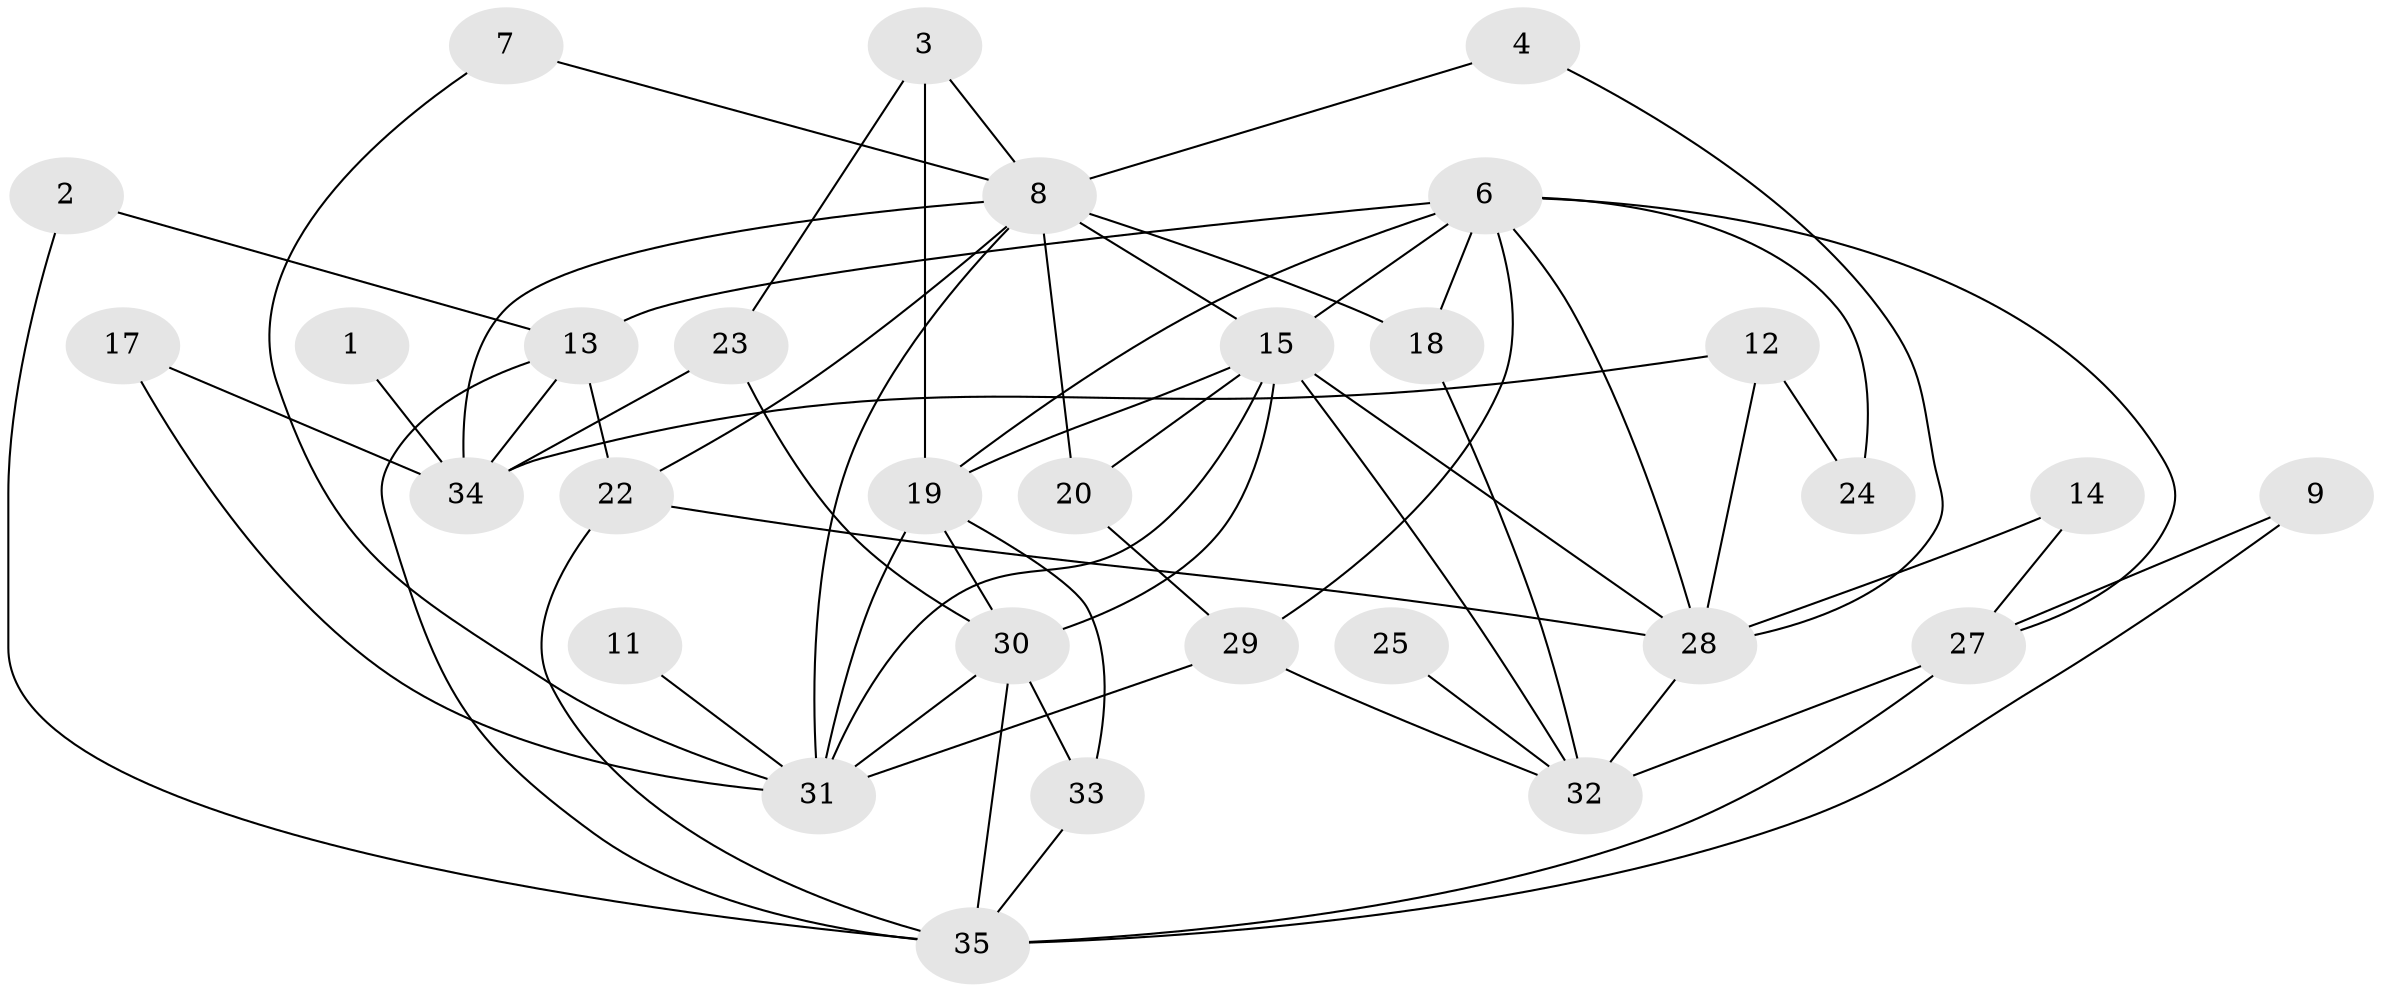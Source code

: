 // original degree distribution, {2: 0.24285714285714285, 1: 0.12857142857142856, 3: 0.24285714285714285, 5: 0.08571428571428572, 4: 0.12857142857142856, 8: 0.014285714285714285, 7: 0.02857142857142857, 0: 0.07142857142857142, 6: 0.05714285714285714}
// Generated by graph-tools (version 1.1) at 2025/25/03/09/25 03:25:15]
// undirected, 30 vertices, 62 edges
graph export_dot {
graph [start="1"]
  node [color=gray90,style=filled];
  1;
  2;
  3;
  4;
  6;
  7;
  8;
  9;
  11;
  12;
  13;
  14;
  15;
  17;
  18;
  19;
  20;
  22;
  23;
  24;
  25;
  27;
  28;
  29;
  30;
  31;
  32;
  33;
  34;
  35;
  1 -- 34 [weight=1.0];
  2 -- 13 [weight=1.0];
  2 -- 35 [weight=1.0];
  3 -- 8 [weight=1.0];
  3 -- 19 [weight=1.0];
  3 -- 23 [weight=1.0];
  4 -- 8 [weight=1.0];
  4 -- 28 [weight=1.0];
  6 -- 13 [weight=1.0];
  6 -- 15 [weight=1.0];
  6 -- 18 [weight=1.0];
  6 -- 19 [weight=1.0];
  6 -- 24 [weight=1.0];
  6 -- 27 [weight=1.0];
  6 -- 28 [weight=1.0];
  6 -- 29 [weight=1.0];
  7 -- 8 [weight=1.0];
  7 -- 31 [weight=1.0];
  8 -- 15 [weight=1.0];
  8 -- 18 [weight=1.0];
  8 -- 20 [weight=1.0];
  8 -- 22 [weight=1.0];
  8 -- 31 [weight=1.0];
  8 -- 34 [weight=1.0];
  9 -- 27 [weight=1.0];
  9 -- 35 [weight=1.0];
  11 -- 31 [weight=1.0];
  12 -- 24 [weight=1.0];
  12 -- 28 [weight=1.0];
  12 -- 34 [weight=1.0];
  13 -- 22 [weight=1.0];
  13 -- 34 [weight=1.0];
  13 -- 35 [weight=1.0];
  14 -- 27 [weight=1.0];
  14 -- 28 [weight=1.0];
  15 -- 19 [weight=1.0];
  15 -- 20 [weight=1.0];
  15 -- 28 [weight=1.0];
  15 -- 30 [weight=2.0];
  15 -- 31 [weight=1.0];
  15 -- 32 [weight=1.0];
  17 -- 31 [weight=1.0];
  17 -- 34 [weight=2.0];
  18 -- 32 [weight=1.0];
  19 -- 30 [weight=1.0];
  19 -- 31 [weight=1.0];
  19 -- 33 [weight=1.0];
  20 -- 29 [weight=1.0];
  22 -- 28 [weight=1.0];
  22 -- 35 [weight=1.0];
  23 -- 30 [weight=1.0];
  23 -- 34 [weight=1.0];
  25 -- 32 [weight=1.0];
  27 -- 32 [weight=2.0];
  27 -- 35 [weight=1.0];
  28 -- 32 [weight=1.0];
  29 -- 31 [weight=2.0];
  29 -- 32 [weight=1.0];
  30 -- 31 [weight=1.0];
  30 -- 33 [weight=1.0];
  30 -- 35 [weight=1.0];
  33 -- 35 [weight=1.0];
}
